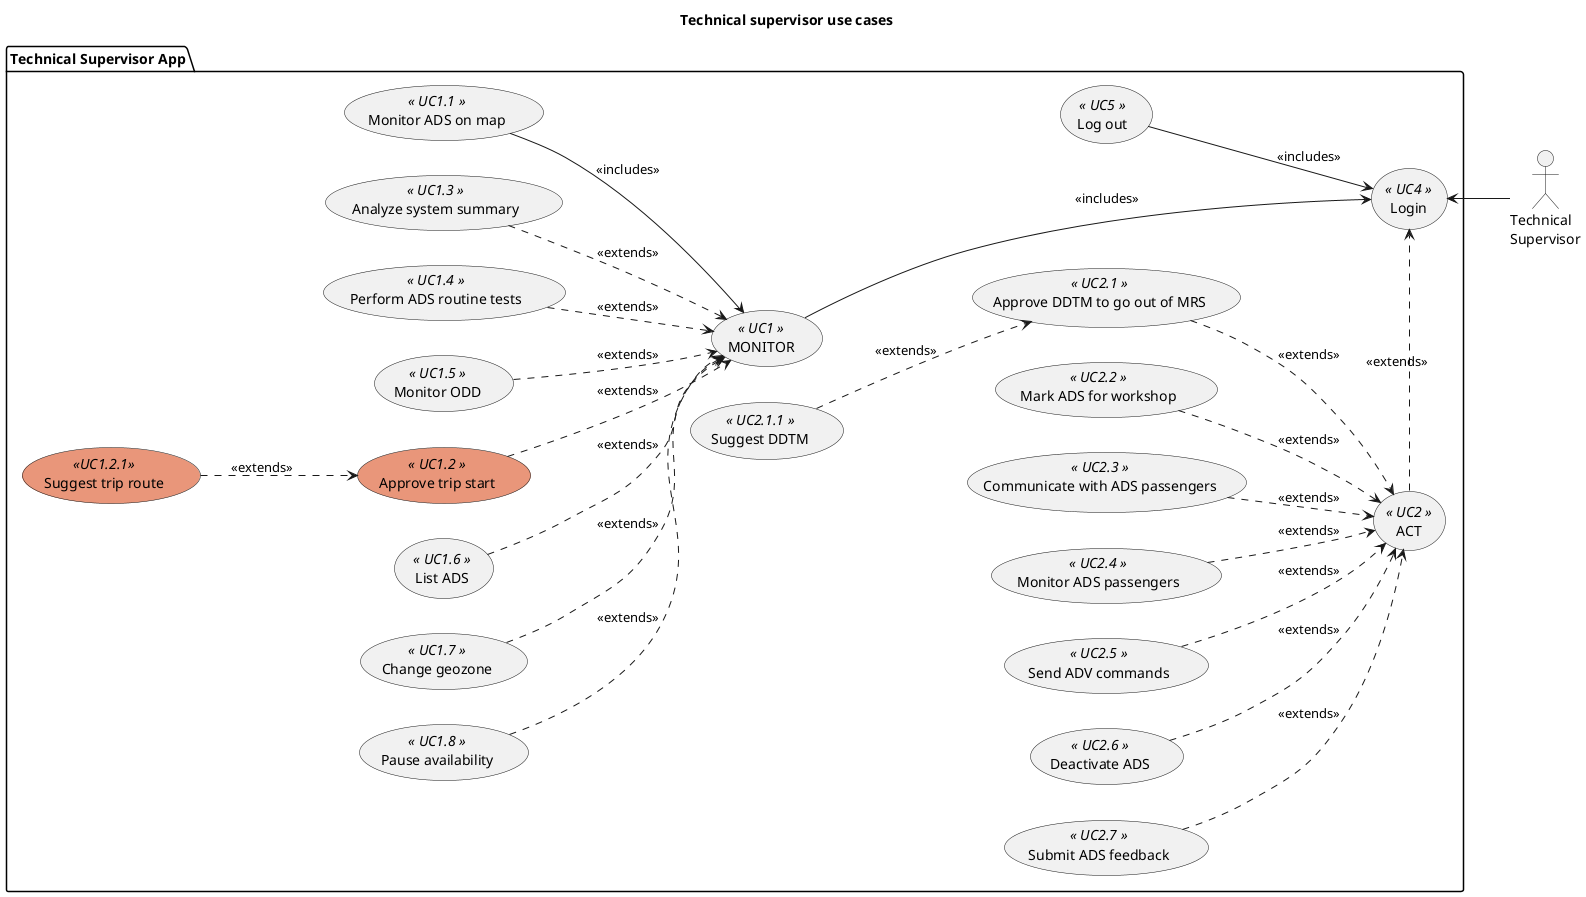 @startuml ts_use_cases
title Technical supervisor use cases

left to right direction

actor :Technical\nSupervisor: as TS1

package "Technical Supervisor App" {
    usecase UC4 as (Login) <<  UC4  >>
    usecase UC5 as (Log out) <<  UC5  >>
    usecase UC1 as (MONITOR)<<  UC1  >>
    usecase UC2 as (ACT) <<  UC2  >>

    ' Supervise system
    usecase UC102 as (Monitor ADS on map) <<  UC1.1  >>
    usecase UC100 as (Approve trip start) <<  UC1.2  >> #DarkSalmon
    usecase UC101 as (Analyze system summary) <<  UC1.3  >>
    usecase UC104 as (Perform ADS routine tests) <<  UC1.4  >>
    usecase UC105 as (Monitor ODD) <<  UC1.5  >>
    usecase UC106 as (Suggest trip route) << UC1.2.1 >> #DarkSalmon
    usecase UC107 as (List ADS) <<  UC1.6  >>
    usecase UC108 as (Change geozone) <<  UC1.7  >>
    usecase UC109 as (Pause availability) <<  UC1.8  >>

    ' Supervise ADS
    usecase UC201 as (Approve DDTM to go out of MRS) <<  UC2.1  >>
    usecase UC202 as (Suggest DDTM) <<  UC2.1.1  >>
    usecase UC203 as (Mark ADS for workshop) <<  UC2.2  >>
    usecase UC204 as (Communicate with ADS passengers) <<  UC2.3  >>
    usecase UC205 as (Monitor ADS passengers) <<  UC2.4  >>
    usecase UC206 as (Send ADV commands) <<  UC2.5  >>
    usecase UC207 as (Deactivate ADS) <<  UC2.6  >>
    usecase UC208 as (Submit ADS feedback) <<  UC2.7  >>  
}

' User connections
TS1 -up-> UC4
UC2 -> UC4 #line.dashed : <<extends>> 
UC1 ---> UC4 : <<includes>> 
UC5 --> UC4 : <<includes>>

' Supervise system
UC100 --> UC1 #line.dashed : <<extends>>
UC106 --> UC100 #line.dashed : <<extends>>
UC101 --> UC1 #line.dashed : <<extends>>
UC102 --> UC1 : <<includes>>
UC104 --> UC1 #line.dashed : <<extends>>
UC105 --> UC1 #line.dashed : <<extends>>
UC107 --> UC1 #line.dashed : <<extends>>
UC108 -d-> UC1 #line.dashed : <<extends>>
UC109 --> UC1 #line.dashed : <<extends>>

' Supervise ADS
UC201 --> UC2 #line.dashed : <<extends>>
UC202 --> UC201 #line.dashed : <<extends>>
UC203 --> UC2 #line.dashed : <<extends>>
UC204 --> UC2 #line.dashed : <<extends>>
UC205 --> UC2 #line.dashed : <<extends>>
UC206 --> UC2 #line.dashed : <<extends>>
UC207 --> UC2 #line.dashed : <<extends>>
UC208 --> UC2 #line.dashed : <<extends>>

@enduml
